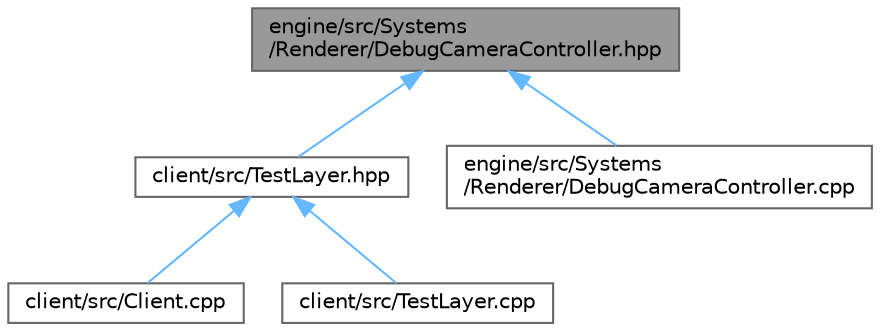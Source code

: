 digraph "engine/src/Systems/Renderer/DebugCameraController.hpp"
{
 // LATEX_PDF_SIZE
  bgcolor="transparent";
  edge [fontname=Helvetica,fontsize=10,labelfontname=Helvetica,labelfontsize=10];
  node [fontname=Helvetica,fontsize=10,shape=box,height=0.2,width=0.4];
  Node1 [id="Node000001",label="engine/src/Systems\l/Renderer/DebugCameraController.hpp",height=0.2,width=0.4,color="gray40", fillcolor="grey60", style="filled", fontcolor="black",tooltip=" "];
  Node1 -> Node2 [id="edge1_Node000001_Node000002",dir="back",color="steelblue1",style="solid",tooltip=" "];
  Node2 [id="Node000002",label="client/src/TestLayer.hpp",height=0.2,width=0.4,color="grey40", fillcolor="white", style="filled",URL="$client_2src_2_test_layer_8hpp.html",tooltip=" "];
  Node2 -> Node3 [id="edge2_Node000002_Node000003",dir="back",color="steelblue1",style="solid",tooltip=" "];
  Node3 [id="Node000003",label="client/src/Client.cpp",height=0.2,width=0.4,color="grey40", fillcolor="white", style="filled",URL="$_client_8cpp.html",tooltip=" "];
  Node2 -> Node4 [id="edge3_Node000002_Node000004",dir="back",color="steelblue1",style="solid",tooltip=" "];
  Node4 [id="Node000004",label="client/src/TestLayer.cpp",height=0.2,width=0.4,color="grey40", fillcolor="white", style="filled",URL="$client_2src_2_test_layer_8cpp.html",tooltip=" "];
  Node1 -> Node5 [id="edge4_Node000001_Node000005",dir="back",color="steelblue1",style="solid",tooltip=" "];
  Node5 [id="Node000005",label="engine/src/Systems\l/Renderer/DebugCameraController.cpp",height=0.2,width=0.4,color="grey40", fillcolor="white", style="filled",URL="$_debug_camera_controller_8cpp.html",tooltip=" "];
}
